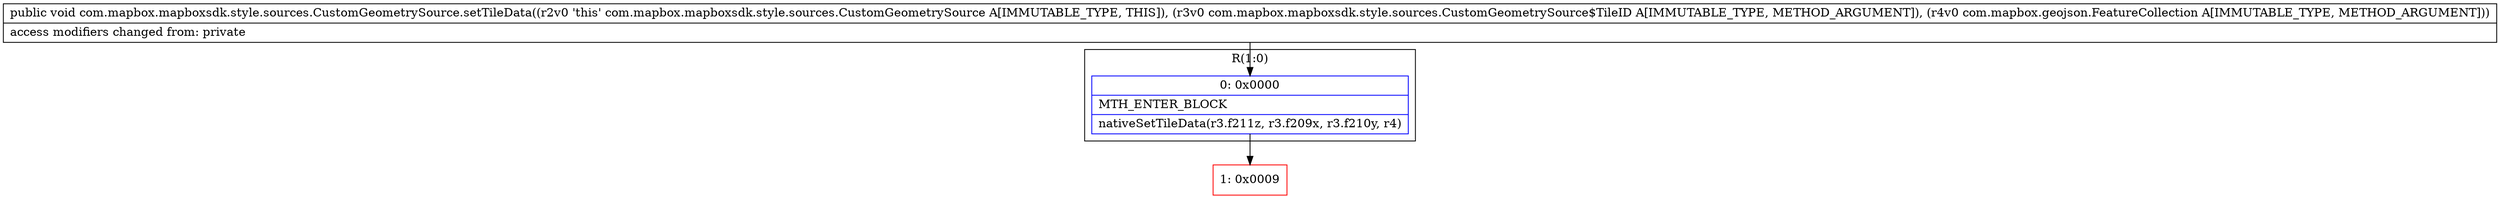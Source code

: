 digraph "CFG forcom.mapbox.mapboxsdk.style.sources.CustomGeometrySource.setTileData(Lcom\/mapbox\/mapboxsdk\/style\/sources\/CustomGeometrySource$TileID;Lcom\/mapbox\/geojson\/FeatureCollection;)V" {
subgraph cluster_Region_1000576642 {
label = "R(1:0)";
node [shape=record,color=blue];
Node_0 [shape=record,label="{0\:\ 0x0000|MTH_ENTER_BLOCK\l|nativeSetTileData(r3.f211z, r3.f209x, r3.f210y, r4)\l}"];
}
Node_1 [shape=record,color=red,label="{1\:\ 0x0009}"];
MethodNode[shape=record,label="{public void com.mapbox.mapboxsdk.style.sources.CustomGeometrySource.setTileData((r2v0 'this' com.mapbox.mapboxsdk.style.sources.CustomGeometrySource A[IMMUTABLE_TYPE, THIS]), (r3v0 com.mapbox.mapboxsdk.style.sources.CustomGeometrySource$TileID A[IMMUTABLE_TYPE, METHOD_ARGUMENT]), (r4v0 com.mapbox.geojson.FeatureCollection A[IMMUTABLE_TYPE, METHOD_ARGUMENT]))  | access modifiers changed from: private\l}"];
MethodNode -> Node_0;
Node_0 -> Node_1;
}

